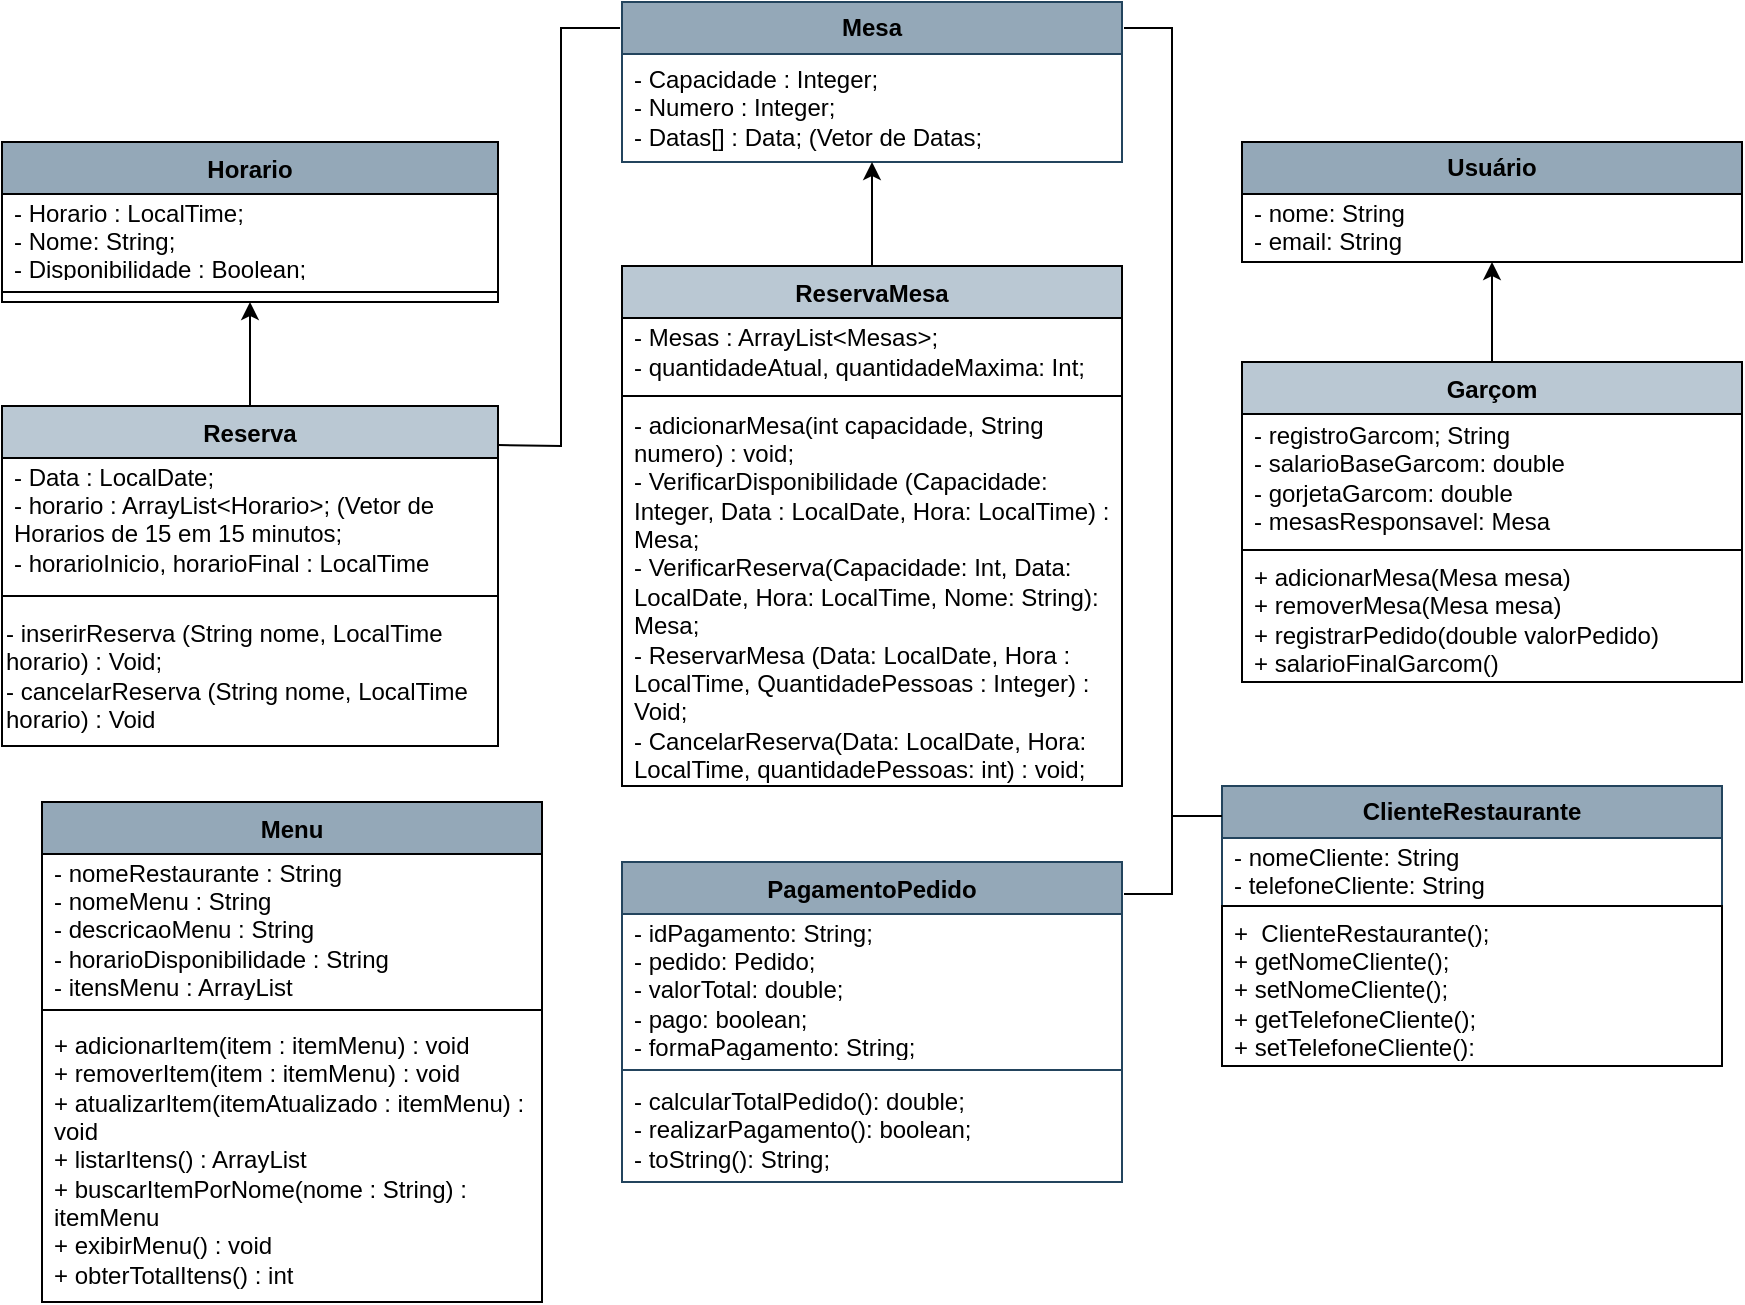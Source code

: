 <mxfile version="24.7.12">
  <diagram name="Página-1" id="UMzBXDggHSwoHHbEA_F-">
    <mxGraphModel dx="2808" dy="1913" grid="1" gridSize="10" guides="1" tooltips="1" connect="1" arrows="1" fold="1" page="1" pageScale="1" pageWidth="827" pageHeight="1169" math="0" shadow="0">
      <root>
        <mxCell id="0" />
        <mxCell id="1" parent="0" />
        <mxCell id="Xi8M5J_qFJPJecMSVVCh-1" value="&lt;b&gt;ClienteRestaurante&lt;/b&gt;" style="swimlane;fontStyle=0;childLayout=stackLayout;horizontal=1;startSize=26;fillColor=#94A8B8;horizontalStack=0;resizeParent=1;resizeParentMax=0;resizeLast=0;collapsible=1;marginBottom=0;whiteSpace=wrap;html=1;strokeColor=#23445d;verticalAlign=middle;" parent="1" vertex="1">
          <mxGeometry x="-660" y="-38" width="250" height="60" as="geometry" />
        </mxCell>
        <mxCell id="Xi8M5J_qFJPJecMSVVCh-2" value="- nomeCliente: String&lt;div&gt;- telefoneCliente: String&lt;br&gt;&lt;div&gt;&lt;br&gt;&lt;/div&gt;&lt;/div&gt;" style="text;strokeColor=none;fillColor=none;align=left;verticalAlign=middle;spacingLeft=4;spacingRight=4;overflow=hidden;rotatable=0;points=[[0,0.5],[1,0.5]];portConstraint=eastwest;whiteSpace=wrap;html=1;" parent="Xi8M5J_qFJPJecMSVVCh-1" vertex="1">
          <mxGeometry y="26" width="250" height="34" as="geometry" />
        </mxCell>
        <mxCell id="Xi8M5J_qFJPJecMSVVCh-4" value="&lt;div&gt;&lt;br&gt;&lt;/div&gt;" style="text;strokeColor=default;fillColor=none;align=left;verticalAlign=top;spacingLeft=4;spacingRight=4;overflow=hidden;rotatable=0;points=[[0,0.5],[1,0.5]];portConstraint=eastwest;whiteSpace=wrap;html=1;" parent="1" vertex="1">
          <mxGeometry x="-660" y="22" width="250" height="80" as="geometry" />
        </mxCell>
        <mxCell id="Xi8M5J_qFJPJecMSVVCh-9" value="&lt;div&gt;+&amp;nbsp; ClienteRestaurante();&lt;/div&gt;&lt;div&gt;+ getNomeCliente();&lt;br&gt;&lt;/div&gt;&lt;div&gt;+ setNomeCliente();&lt;br&gt;&lt;/div&gt;&lt;div&gt;+ getTelefoneCliente();&lt;br&gt;&lt;/div&gt;&lt;div&gt;+ setTelefoneCliente():&lt;div&gt;&lt;br&gt;&lt;/div&gt;&lt;/div&gt;" style="text;strokeColor=none;fillColor=none;align=left;verticalAlign=middle;spacingLeft=4;spacingRight=4;overflow=hidden;rotatable=0;points=[[0,0.5],[1,0.5]];portConstraint=eastwest;whiteSpace=wrap;html=1;" parent="1" vertex="1">
          <mxGeometry x="-660" y="26" width="250" height="76" as="geometry" />
        </mxCell>
        <mxCell id="sDyU43Bn7JAy6TUhjJ2v-32" style="edgeStyle=orthogonalEdgeStyle;rounded=0;orthogonalLoop=1;jettySize=auto;html=1;exitX=0.5;exitY=0;exitDx=0;exitDy=0;" edge="1" parent="1" source="sDyU43Bn7JAy6TUhjJ2v-1">
          <mxGeometry relative="1" as="geometry">
            <mxPoint x="-525" y="-300" as="targetPoint" />
          </mxGeometry>
        </mxCell>
        <mxCell id="sDyU43Bn7JAy6TUhjJ2v-1" value="Garçom" style="swimlane;fontStyle=1;align=center;verticalAlign=top;childLayout=stackLayout;horizontal=1;startSize=26;horizontalStack=0;resizeParent=1;resizeParentMax=0;resizeLast=0;collapsible=1;marginBottom=0;whiteSpace=wrap;html=1;fillColor=#BAC8D3;" vertex="1" parent="1">
          <mxGeometry x="-650" y="-250" width="250" height="160" as="geometry" />
        </mxCell>
        <mxCell id="sDyU43Bn7JAy6TUhjJ2v-2" value="- registroGarcom; String&lt;div&gt;- salarioBaseGarcom: double&lt;/div&gt;&lt;div&gt;- gorjetaGarcom: double&amp;nbsp;&lt;/div&gt;&lt;div&gt;- mesasResponsavel: Mesa&lt;/div&gt;" style="text;strokeColor=none;fillColor=none;align=left;verticalAlign=middle;spacingLeft=4;spacingRight=4;overflow=hidden;rotatable=0;points=[[0,0.5],[1,0.5]];portConstraint=eastwest;whiteSpace=wrap;html=1;" vertex="1" parent="sDyU43Bn7JAy6TUhjJ2v-1">
          <mxGeometry y="26" width="250" height="64" as="geometry" />
        </mxCell>
        <mxCell id="sDyU43Bn7JAy6TUhjJ2v-3" value="" style="line;strokeWidth=1;fillColor=none;align=left;verticalAlign=middle;spacingTop=-1;spacingLeft=3;spacingRight=3;rotatable=0;labelPosition=right;points=[];portConstraint=eastwest;strokeColor=inherit;" vertex="1" parent="sDyU43Bn7JAy6TUhjJ2v-1">
          <mxGeometry y="90" width="250" height="8" as="geometry" />
        </mxCell>
        <mxCell id="sDyU43Bn7JAy6TUhjJ2v-4" value="+ adicionarMesa(Mesa mesa)&lt;div&gt;+ removerMesa(Mesa mesa)&lt;/div&gt;&lt;div&gt;+ registrarPedido(double valorPedido)&lt;/div&gt;&lt;div&gt;+ salarioFinalGarcom()&lt;/div&gt;" style="text;strokeColor=none;fillColor=none;align=left;verticalAlign=middle;spacingLeft=4;spacingRight=4;overflow=hidden;rotatable=0;points=[[0,0.5],[1,0.5]];portConstraint=eastwest;whiteSpace=wrap;html=1;" vertex="1" parent="sDyU43Bn7JAy6TUhjJ2v-1">
          <mxGeometry y="98" width="250" height="62" as="geometry" />
        </mxCell>
        <mxCell id="sDyU43Bn7JAy6TUhjJ2v-5" value="Usuário" style="swimlane;fontStyle=1;align=center;verticalAlign=middle;childLayout=stackLayout;horizontal=1;startSize=26;horizontalStack=0;resizeParent=1;resizeParentMax=0;resizeLast=0;collapsible=1;marginBottom=0;whiteSpace=wrap;html=1;fillColor=#94A8B8;" vertex="1" parent="1">
          <mxGeometry x="-650" y="-360" width="250" height="60" as="geometry" />
        </mxCell>
        <mxCell id="sDyU43Bn7JAy6TUhjJ2v-6" value="- nome: String&lt;div&gt;- email: String&lt;/div&gt;&lt;div&gt;&lt;br&gt;&lt;/div&gt;" style="text;strokeColor=none;fillColor=none;align=left;verticalAlign=middle;spacingLeft=4;spacingRight=4;overflow=hidden;rotatable=0;points=[[0,0.5],[1,0.5]];portConstraint=eastwest;whiteSpace=wrap;html=1;" vertex="1" parent="sDyU43Bn7JAy6TUhjJ2v-5">
          <mxGeometry y="26" width="250" height="34" as="geometry" />
        </mxCell>
        <mxCell id="sDyU43Bn7JAy6TUhjJ2v-16" value="Horario" style="swimlane;fontStyle=1;align=center;verticalAlign=top;childLayout=stackLayout;horizontal=1;startSize=26;horizontalStack=0;resizeParent=1;resizeParentMax=0;resizeLast=0;collapsible=1;marginBottom=0;whiteSpace=wrap;html=1;fillColor=#94A8B8;" vertex="1" parent="1">
          <mxGeometry x="-1270" y="-360" width="248" height="80" as="geometry" />
        </mxCell>
        <mxCell id="sDyU43Bn7JAy6TUhjJ2v-17" value="- Horario : LocalTime;&lt;div&gt;- Nome: String;&lt;br&gt;&lt;div&gt;- Disponibilidade : Boolean;&lt;/div&gt;&lt;/div&gt;" style="text;strokeColor=none;fillColor=none;align=left;verticalAlign=middle;spacingLeft=4;spacingRight=4;overflow=hidden;rotatable=0;points=[[0,0.5],[1,0.5]];portConstraint=eastwest;whiteSpace=wrap;html=1;" vertex="1" parent="sDyU43Bn7JAy6TUhjJ2v-16">
          <mxGeometry y="26" width="248" height="44" as="geometry" />
        </mxCell>
        <mxCell id="sDyU43Bn7JAy6TUhjJ2v-18" value="" style="line;strokeWidth=1;fillColor=none;align=left;verticalAlign=middle;spacingTop=-1;spacingLeft=3;spacingRight=3;rotatable=0;labelPosition=right;points=[];portConstraint=eastwest;strokeColor=inherit;" vertex="1" parent="sDyU43Bn7JAy6TUhjJ2v-16">
          <mxGeometry y="70" width="248" height="10" as="geometry" />
        </mxCell>
        <mxCell id="sDyU43Bn7JAy6TUhjJ2v-31" style="edgeStyle=orthogonalEdgeStyle;rounded=0;orthogonalLoop=1;jettySize=auto;html=1;exitX=0.5;exitY=0;exitDx=0;exitDy=0;entryX=0.5;entryY=1;entryDx=0;entryDy=0;" edge="1" parent="1" source="sDyU43Bn7JAy6TUhjJ2v-19" target="sDyU43Bn7JAy6TUhjJ2v-16">
          <mxGeometry relative="1" as="geometry" />
        </mxCell>
        <mxCell id="sDyU43Bn7JAy6TUhjJ2v-19" value="Reserva" style="swimlane;fontStyle=1;align=center;verticalAlign=top;childLayout=stackLayout;horizontal=1;startSize=26;horizontalStack=0;resizeParent=1;resizeParentMax=0;resizeLast=0;collapsible=1;marginBottom=0;whiteSpace=wrap;html=1;fillColor=#BAC8D3;" vertex="1" parent="1">
          <mxGeometry x="-1270" y="-228" width="248" height="170" as="geometry" />
        </mxCell>
        <mxCell id="sDyU43Bn7JAy6TUhjJ2v-20" value="- Data : LocalDate;&lt;div&gt;- horario : ArrayList&amp;lt;Horario&amp;gt;; (Vetor de Horarios de 15 em 15 minutos;&lt;/div&gt;&lt;div&gt;- horarioInicio, horarioFinal : LocalTime&lt;/div&gt;&lt;div&gt;&lt;br&gt;&lt;/div&gt;&lt;div&gt;&lt;br&gt;&lt;/div&gt;" style="text;strokeColor=none;fillColor=none;align=left;verticalAlign=middle;spacingLeft=4;spacingRight=4;overflow=hidden;rotatable=0;points=[[0,0.5],[1,0.5]];portConstraint=eastwest;whiteSpace=wrap;html=1;" vertex="1" parent="sDyU43Bn7JAy6TUhjJ2v-19">
          <mxGeometry y="26" width="248" height="64" as="geometry" />
        </mxCell>
        <mxCell id="sDyU43Bn7JAy6TUhjJ2v-21" value="" style="line;strokeWidth=1;fillColor=none;align=left;verticalAlign=middle;spacingTop=-1;spacingLeft=3;spacingRight=3;rotatable=0;labelPosition=right;points=[];portConstraint=eastwest;strokeColor=inherit;" vertex="1" parent="sDyU43Bn7JAy6TUhjJ2v-19">
          <mxGeometry y="90" width="248" height="10" as="geometry" />
        </mxCell>
        <mxCell id="sDyU43Bn7JAy6TUhjJ2v-22" value="- inserirReserva (String nome,&amp;nbsp;&lt;span style=&quot;background-color: initial;&quot;&gt;LocalTime&lt;/span&gt;&lt;div&gt;&lt;span style=&quot;background-color: initial;&quot;&gt;horario) : Void;&lt;/span&gt;&lt;div&gt;&lt;div&gt;- cancelarReserva (String nome, LocalTime&lt;/div&gt;&lt;div&gt;horario) : Void&lt;/div&gt;&lt;/div&gt;&lt;/div&gt;" style="text;html=1;align=left;verticalAlign=middle;resizable=0;points=[];autosize=1;strokeColor=none;fillColor=none;" vertex="1" parent="sDyU43Bn7JAy6TUhjJ2v-19">
          <mxGeometry y="100" width="248" height="70" as="geometry" />
        </mxCell>
        <mxCell id="sDyU43Bn7JAy6TUhjJ2v-23" value="&lt;b&gt;Mesa&lt;/b&gt;" style="swimlane;fontStyle=0;childLayout=stackLayout;horizontal=1;startSize=26;fillColor=#94A8B8;horizontalStack=0;resizeParent=1;resizeParentMax=0;resizeLast=0;collapsible=1;marginBottom=0;whiteSpace=wrap;html=1;strokeColor=#23445d;" vertex="1" parent="1">
          <mxGeometry x="-960" y="-430" width="250" height="80" as="geometry" />
        </mxCell>
        <mxCell id="sDyU43Bn7JAy6TUhjJ2v-24" value="- Capacidade : Integer;&lt;div&gt;- Numero : Integer;&lt;/div&gt;&lt;div&gt;- Datas[] : Data; (Vetor de Datas;&lt;/div&gt;" style="text;strokeColor=none;fillColor=none;align=left;verticalAlign=middle;spacingLeft=4;spacingRight=4;overflow=hidden;rotatable=0;points=[[0,0.5],[1,0.5]];portConstraint=eastwest;whiteSpace=wrap;html=1;" vertex="1" parent="sDyU43Bn7JAy6TUhjJ2v-23">
          <mxGeometry y="26" width="250" height="54" as="geometry" />
        </mxCell>
        <mxCell id="sDyU43Bn7JAy6TUhjJ2v-25" value="ReservaMesa" style="swimlane;fontStyle=1;align=center;verticalAlign=top;childLayout=stackLayout;horizontal=1;startSize=26;horizontalStack=0;resizeParent=1;resizeParentMax=0;resizeLast=0;collapsible=1;marginBottom=0;whiteSpace=wrap;html=1;fillColor=#BAC8D3;" vertex="1" parent="1">
          <mxGeometry x="-960" y="-298" width="250" height="260" as="geometry" />
        </mxCell>
        <mxCell id="sDyU43Bn7JAy6TUhjJ2v-26" value="- Mesas : ArrayList&amp;lt;Mesas&amp;gt;;&lt;div&gt;- quantidadeAtual, quantidadeMaxima: Int;&lt;/div&gt;" style="text;strokeColor=none;fillColor=none;align=left;verticalAlign=middle;spacingLeft=4;spacingRight=4;overflow=hidden;rotatable=0;points=[[0,0.5],[1,0.5]];portConstraint=eastwest;whiteSpace=wrap;html=1;spacing=2;" vertex="1" parent="sDyU43Bn7JAy6TUhjJ2v-25">
          <mxGeometry y="26" width="250" height="34" as="geometry" />
        </mxCell>
        <mxCell id="sDyU43Bn7JAy6TUhjJ2v-27" value="" style="line;strokeWidth=1;fillColor=none;align=left;verticalAlign=middle;spacingTop=-1;spacingLeft=3;spacingRight=3;rotatable=0;labelPosition=right;points=[];portConstraint=eastwest;strokeColor=inherit;" vertex="1" parent="sDyU43Bn7JAy6TUhjJ2v-25">
          <mxGeometry y="60" width="250" height="10" as="geometry" />
        </mxCell>
        <mxCell id="sDyU43Bn7JAy6TUhjJ2v-28" value="&lt;div&gt;- adicionarMesa(int capacidade, String numero) : void;&lt;/div&gt;- VerificarDisponibilidade (Capacidade: Integer, Data : LocalDate, Hora: LocalTime) : Mesa;&lt;div&gt;- VerificarReserva(Capacidade: Int, Data: LocalDate, Hora: LocalTime, Nome: String): Mesa;&amp;nbsp;&lt;div&gt;- ReservarMesa (Data: LocalDate, Hora : LocalTime, QuantidadePessoas : Integer) : Void;&lt;/div&gt;&lt;div&gt;- CancelarReserva(Data: LocalDate, Hora: LocalTime, quantidadePessoas: int) : void;&lt;/div&gt;&lt;/div&gt;" style="text;strokeColor=none;fillColor=none;align=left;verticalAlign=middle;spacingLeft=4;spacingRight=4;overflow=hidden;rotatable=0;points=[[0,0.5],[1,0.5]];portConstraint=eastwest;whiteSpace=wrap;html=1;" vertex="1" parent="sDyU43Bn7JAy6TUhjJ2v-25">
          <mxGeometry y="70" width="250" height="190" as="geometry" />
        </mxCell>
        <mxCell id="sDyU43Bn7JAy6TUhjJ2v-29" style="edgeStyle=none;rounded=0;orthogonalLoop=1;jettySize=auto;html=1;exitX=0.5;exitY=0;exitDx=0;exitDy=0;entryX=0.5;entryY=1;entryDx=0;entryDy=0;entryPerimeter=0;" edge="1" parent="1" source="sDyU43Bn7JAy6TUhjJ2v-25" target="sDyU43Bn7JAy6TUhjJ2v-24">
          <mxGeometry relative="1" as="geometry">
            <mxPoint x="-770" y="-320" as="targetPoint" />
          </mxGeometry>
        </mxCell>
        <mxCell id="sDyU43Bn7JAy6TUhjJ2v-39" value="PagamentoPedido" style="swimlane;fontStyle=1;align=center;verticalAlign=top;childLayout=stackLayout;horizontal=1;startSize=26;horizontalStack=0;resizeParent=1;resizeParentMax=0;resizeLast=0;collapsible=1;marginBottom=0;whiteSpace=wrap;html=1;fillColor=#94A8B8;strokeColor=#23445d;" vertex="1" parent="1">
          <mxGeometry x="-960" width="250" height="160" as="geometry" />
        </mxCell>
        <mxCell id="sDyU43Bn7JAy6TUhjJ2v-40" value="- idPagamento: String;&lt;div&gt;- pedido: Pedido;&lt;/div&gt;&lt;div&gt;- valorTotal: double;&lt;/div&gt;&lt;div&gt;- pago: boolean;&lt;br/&gt;- formaPagamento: String;&amp;nbsp;&lt;br&gt;&lt;/div&gt;" style="text;strokeColor=none;fillColor=none;align=left;verticalAlign=middle;spacingLeft=4;spacingRight=4;overflow=hidden;rotatable=0;points=[[0,0.5],[1,0.5]];portConstraint=eastwest;whiteSpace=wrap;html=1;" vertex="1" parent="sDyU43Bn7JAy6TUhjJ2v-39">
          <mxGeometry y="26" width="250" height="74" as="geometry" />
        </mxCell>
        <mxCell id="sDyU43Bn7JAy6TUhjJ2v-41" value="" style="line;strokeWidth=1;fillColor=none;align=left;verticalAlign=middle;spacingTop=-1;spacingLeft=3;spacingRight=3;rotatable=0;labelPosition=right;points=[];portConstraint=eastwest;strokeColor=inherit;" vertex="1" parent="sDyU43Bn7JAy6TUhjJ2v-39">
          <mxGeometry y="100" width="250" height="8" as="geometry" />
        </mxCell>
        <mxCell id="sDyU43Bn7JAy6TUhjJ2v-42" value="- calcularTotalPedido(): double;&lt;div&gt;- realizarPagamento(): boolean;&lt;/div&gt;&lt;div&gt;- toString(): String;&lt;br&gt;&lt;/div&gt;" style="text;strokeColor=none;fillColor=none;align=left;verticalAlign=middle;spacingLeft=4;spacingRight=4;overflow=hidden;rotatable=0;points=[[0,0.5],[1,0.5]];portConstraint=eastwest;whiteSpace=wrap;html=1;" vertex="1" parent="sDyU43Bn7JAy6TUhjJ2v-39">
          <mxGeometry y="108" width="250" height="52" as="geometry" />
        </mxCell>
        <mxCell id="sDyU43Bn7JAy6TUhjJ2v-43" value="Menu" style="swimlane;fontStyle=1;align=center;verticalAlign=top;childLayout=stackLayout;horizontal=1;startSize=26;horizontalStack=0;resizeParent=1;resizeParentMax=0;resizeLast=0;collapsible=1;marginBottom=0;whiteSpace=wrap;html=1;fillColor=#94A8B8;" vertex="1" parent="1">
          <mxGeometry x="-1250" y="-30" width="250" height="250" as="geometry" />
        </mxCell>
        <mxCell id="sDyU43Bn7JAy6TUhjJ2v-44" value="&lt;span style=&quot;background-color: initial;&quot;&gt;- nomeRestaurante : String&lt;/span&gt;&lt;br&gt;&lt;span style=&quot;background-color: initial;&quot;&gt;- nomeMenu : String&lt;/span&gt;&lt;br&gt;&lt;span style=&quot;background-color: initial;&quot;&gt;- descricaoMenu : String&lt;/span&gt;&lt;br&gt;&lt;span style=&quot;background-color: initial;&quot;&gt;- horarioDisponibilidade : String&lt;/span&gt;&lt;br&gt;&lt;span style=&quot;background-color: initial;&quot;&gt;- itensMenu : ArrayList&lt;/span&gt;" style="text;strokeColor=none;fillColor=none;align=left;verticalAlign=middle;spacingLeft=4;spacingRight=4;overflow=hidden;rotatable=0;points=[[0,0.5],[1,0.5]];portConstraint=eastwest;whiteSpace=wrap;html=1;" vertex="1" parent="sDyU43Bn7JAy6TUhjJ2v-43">
          <mxGeometry y="26" width="250" height="74" as="geometry" />
        </mxCell>
        <mxCell id="sDyU43Bn7JAy6TUhjJ2v-45" value="" style="line;strokeWidth=1;fillColor=none;align=left;verticalAlign=middle;spacingTop=-1;spacingLeft=3;spacingRight=3;rotatable=0;labelPosition=right;points=[];portConstraint=eastwest;strokeColor=inherit;" vertex="1" parent="sDyU43Bn7JAy6TUhjJ2v-43">
          <mxGeometry y="100" width="250" height="8" as="geometry" />
        </mxCell>
        <mxCell id="sDyU43Bn7JAy6TUhjJ2v-46" value="&lt;span style=&quot;background-color: initial;&quot;&gt;+ adicionarItem(item : itemMenu) : void&lt;/span&gt;&lt;br&gt;&lt;span style=&quot;background-color: initial;&quot;&gt;+ removerItem(item : itemMenu) : void&lt;/span&gt;&lt;br&gt;&lt;span style=&quot;background-color: initial;&quot;&gt;+ atualizarItem(itemAtualizado : itemMenu) : void&lt;/span&gt;&lt;br&gt;&lt;span style=&quot;background-color: initial;&quot;&gt;+ listarItens() : ArrayList&lt;/span&gt;&lt;br&gt;&lt;span style=&quot;background-color: initial;&quot;&gt;+ buscarItemPorNome(nome : String) : itemMenu&lt;/span&gt;&lt;br&gt;&lt;span style=&quot;background-color: initial;&quot;&gt;+ exibirMenu() : void&lt;/span&gt;&lt;br&gt;&lt;span style=&quot;background-color: initial;&quot;&gt;+ obterTotalItens() : int&lt;/span&gt;" style="text;strokeColor=none;fillColor=none;align=left;verticalAlign=middle;spacingLeft=4;spacingRight=4;overflow=hidden;rotatable=0;points=[[0,0.5],[1,0.5]];portConstraint=eastwest;whiteSpace=wrap;html=1;" vertex="1" parent="sDyU43Bn7JAy6TUhjJ2v-43">
          <mxGeometry y="108" width="250" height="142" as="geometry" />
        </mxCell>
        <mxCell id="sDyU43Bn7JAy6TUhjJ2v-50" value="" style="endArrow=none;html=1;edgeStyle=orthogonalEdgeStyle;rounded=0;entryX=-0.004;entryY=0.163;entryDx=0;entryDy=0;entryPerimeter=0;" edge="1" parent="1" target="sDyU43Bn7JAy6TUhjJ2v-23">
          <mxGeometry relative="1" as="geometry">
            <mxPoint x="-1022" y="-208.5" as="sourcePoint" />
            <mxPoint x="-862" y="-208.5" as="targetPoint" />
          </mxGeometry>
        </mxCell>
        <mxCell id="sDyU43Bn7JAy6TUhjJ2v-56" style="edgeStyle=orthogonalEdgeStyle;rounded=0;orthogonalLoop=1;jettySize=auto;html=1;exitX=0;exitY=0.25;exitDx=0;exitDy=0;entryX=1.004;entryY=0.163;entryDx=0;entryDy=0;entryPerimeter=0;endArrow=none;endFill=0;" edge="1" parent="1" source="Xi8M5J_qFJPJecMSVVCh-1" target="sDyU43Bn7JAy6TUhjJ2v-23">
          <mxGeometry relative="1" as="geometry" />
        </mxCell>
        <mxCell id="sDyU43Bn7JAy6TUhjJ2v-57" style="edgeStyle=orthogonalEdgeStyle;rounded=0;orthogonalLoop=1;jettySize=auto;html=1;exitX=0;exitY=0.25;exitDx=0;exitDy=0;entryX=1.004;entryY=0.1;entryDx=0;entryDy=0;entryPerimeter=0;endArrow=none;endFill=0;" edge="1" parent="1" source="Xi8M5J_qFJPJecMSVVCh-1" target="sDyU43Bn7JAy6TUhjJ2v-39">
          <mxGeometry relative="1" as="geometry" />
        </mxCell>
      </root>
    </mxGraphModel>
  </diagram>
</mxfile>
